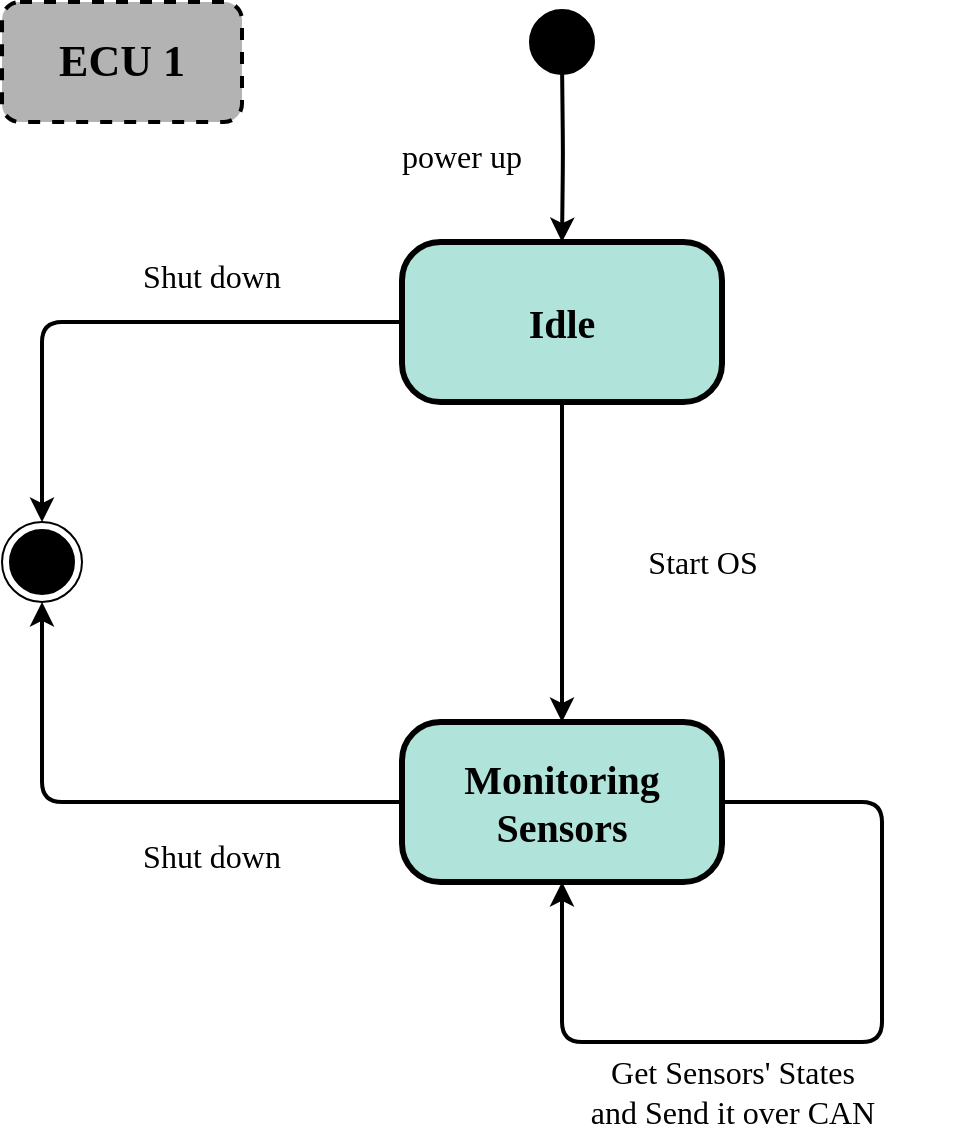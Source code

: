 <mxfile version="20.3.0" type="device"><diagram name="Page-1" id="58cdce13-f638-feb5-8d6f-7d28b1aa9fa0"><mxGraphModel dx="867" dy="553" grid="1" gridSize="10" guides="1" tooltips="1" connect="1" arrows="1" fold="1" page="1" pageScale="1" pageWidth="1100" pageHeight="850" background="none" math="0" shadow="0"><root><mxCell id="0"/><mxCell id="1" parent="0"/><mxCell id="CgOzQKFFu2UHmeR4GRdm-2" value="" style="edgeStyle=orthogonalEdgeStyle;rounded=1;orthogonalLoop=1;jettySize=auto;html=1;strokeColor=#000000;strokeWidth=2;fontFamily=Lucida Console;fontSize=20;fontStyle=1" parent="1" target="382b91b5511bd0f7-6" edge="1"><mxGeometry relative="1" as="geometry"><mxPoint x="400" y="70" as="sourcePoint"/></mxGeometry></mxCell><mxCell id="382b91b5511bd0f7-1" value="" style="ellipse;html=1;shape=startState;fillColor=#000000;strokeColor=#000000;rounded=1;shadow=0;comic=0;labelBackgroundColor=none;fontFamily=Lucida Console;fontSize=20;fontColor=#000000;align=center;direction=south;fontStyle=1" parent="1" vertex="1"><mxGeometry x="380" y="40" width="40" height="40" as="geometry"/></mxCell><mxCell id="CgOzQKFFu2UHmeR4GRdm-5" style="edgeStyle=orthogonalEdgeStyle;rounded=1;orthogonalLoop=1;jettySize=auto;html=1;entryX=0.5;entryY=0;entryDx=0;entryDy=0;strokeColor=#000000;strokeWidth=2;fontFamily=Lucida Console;fontSize=20;fontStyle=1" parent="1" source="382b91b5511bd0f7-6" target="CgOzQKFFu2UHmeR4GRdm-1" edge="1"><mxGeometry relative="1" as="geometry"/></mxCell><mxCell id="CgOzQKFFu2UHmeR4GRdm-6" style="edgeStyle=orthogonalEdgeStyle;rounded=1;orthogonalLoop=1;jettySize=auto;html=1;entryX=0.5;entryY=0;entryDx=0;entryDy=0;strokeColor=#000000;strokeWidth=2;fontFamily=Lucida Console;fontSize=20;fontStyle=1" parent="1" source="382b91b5511bd0f7-6" target="24f968d109e7d6b4-3" edge="1"><mxGeometry relative="1" as="geometry"/></mxCell><mxCell id="382b91b5511bd0f7-6" value="&lt;font style=&quot;font-size: 20px;&quot;&gt;&lt;span style=&quot;font-size: 20px;&quot;&gt;Idle&lt;/span&gt;&lt;/font&gt;" style="rounded=1;whiteSpace=wrap;html=1;arcSize=24;fillColor=#B0E3DA;strokeColor=#000000;shadow=0;comic=0;labelBackgroundColor=none;fontFamily=Lucida Console;fontSize=20;fontColor=#000000;align=center;strokeWidth=3;fontStyle=1" parent="1" vertex="1"><mxGeometry x="320" y="160" width="160" height="80" as="geometry"/></mxCell><mxCell id="24f968d109e7d6b4-3" value="" style="ellipse;html=1;shape=endState;fillColor=#000000;strokeColor=#000000;rounded=1;shadow=0;comic=0;labelBackgroundColor=none;fontFamily=Lucida Console;fontSize=20;fontColor=#000000;align=center;fontStyle=1" parent="1" vertex="1"><mxGeometry x="120" y="300" width="40" height="40" as="geometry"/></mxCell><mxCell id="CgOzQKFFu2UHmeR4GRdm-7" style="edgeStyle=orthogonalEdgeStyle;rounded=1;orthogonalLoop=1;jettySize=auto;html=1;strokeColor=#000000;strokeWidth=2;fontFamily=Lucida Console;fontSize=20;fontStyle=1" parent="1" source="CgOzQKFFu2UHmeR4GRdm-1" target="24f968d109e7d6b4-3" edge="1"><mxGeometry relative="1" as="geometry"/></mxCell><mxCell id="CgOzQKFFu2UHmeR4GRdm-1" value="Monitoring Sensors" style="rounded=1;whiteSpace=wrap;html=1;arcSize=24;fillColor=#B0E3DA;strokeColor=#000000;shadow=0;comic=0;labelBackgroundColor=none;fontFamily=Lucida Console;fontSize=20;fontColor=#000000;align=center;strokeWidth=3;fontStyle=1" parent="1" vertex="1"><mxGeometry x="320" y="400" width="160" height="80" as="geometry"/></mxCell><mxCell id="CgOzQKFFu2UHmeR4GRdm-9" value="" style="endArrow=classic;html=1;rounded=1;strokeColor=#000000;strokeWidth=2;exitX=1;exitY=0.5;exitDx=0;exitDy=0;entryX=0.5;entryY=1;entryDx=0;entryDy=0;fontFamily=Lucida Console;fontSize=20;fontStyle=1" parent="1" source="CgOzQKFFu2UHmeR4GRdm-1" target="CgOzQKFFu2UHmeR4GRdm-1" edge="1"><mxGeometry width="50" height="50" relative="1" as="geometry"><mxPoint x="525" y="460" as="sourcePoint"/><mxPoint x="575" y="410" as="targetPoint"/><Array as="points"><mxPoint x="560" y="440"/><mxPoint x="560" y="560"/><mxPoint x="400" y="560"/></Array></mxGeometry></mxCell><mxCell id="CgOzQKFFu2UHmeR4GRdm-10" value="&lt;font style=&quot;font-size: 16px;&quot;&gt;power up&lt;/font&gt;" style="text;html=1;strokeColor=none;fillColor=none;align=center;verticalAlign=middle;whiteSpace=wrap;rounded=0;strokeWidth=3;fontFamily=Lucida Console;fontSize=20;" parent="1" vertex="1"><mxGeometry x="310" y="100" width="80" height="30" as="geometry"/></mxCell><mxCell id="CgOzQKFFu2UHmeR4GRdm-12" value="&lt;font style=&quot;font-size: 16px;&quot;&gt;Shut down&lt;/font&gt;" style="text;html=1;strokeColor=none;fillColor=none;align=center;verticalAlign=middle;whiteSpace=wrap;rounded=0;strokeWidth=3;fontFamily=Lucida Console;fontSize=20;" parent="1" vertex="1"><mxGeometry x="180" y="160" width="90" height="30" as="geometry"/></mxCell><mxCell id="CgOzQKFFu2UHmeR4GRdm-13" value="&lt;font style=&quot;font-size: 16px;&quot;&gt;Shut down&lt;/font&gt;" style="text;html=1;strokeColor=none;fillColor=none;align=center;verticalAlign=middle;whiteSpace=wrap;rounded=0;strokeWidth=3;fontFamily=Lucida Console;fontSize=20;" parent="1" vertex="1"><mxGeometry x="180" y="450" width="90" height="30" as="geometry"/></mxCell><mxCell id="CgOzQKFFu2UHmeR4GRdm-14" value="Start OS" style="text;html=1;align=center;verticalAlign=middle;resizable=0;points=[];autosize=1;strokeColor=none;fillColor=none;fontSize=16;fontFamily=Lucida Console;" parent="1" vertex="1"><mxGeometry x="420" y="305" width="100" height="30" as="geometry"/></mxCell><mxCell id="CgOzQKFFu2UHmeR4GRdm-15" value="Get Sensors' States&lt;br&gt;and Send it over CAN" style="text;html=1;align=center;verticalAlign=middle;resizable=0;points=[];autosize=1;strokeColor=none;fillColor=none;fontSize=16;fontFamily=Lucida Console;" parent="1" vertex="1"><mxGeometry x="375" y="560" width="220" height="50" as="geometry"/></mxCell><mxCell id="vJwqAeUcz50nFs0UwOmL-1" value="&lt;b&gt;&lt;font style=&quot;font-size: 22px;&quot;&gt;ECU 1&lt;/font&gt;&lt;/b&gt;" style="rounded=1;whiteSpace=wrap;html=1;dashed=1;strokeColor=default;strokeWidth=2;fontFamily=Lucida Console;fontSize=16;fillColor=#B3B3B3;" vertex="1" parent="1"><mxGeometry x="120" y="40" width="120" height="60" as="geometry"/></mxCell></root></mxGraphModel></diagram></mxfile>